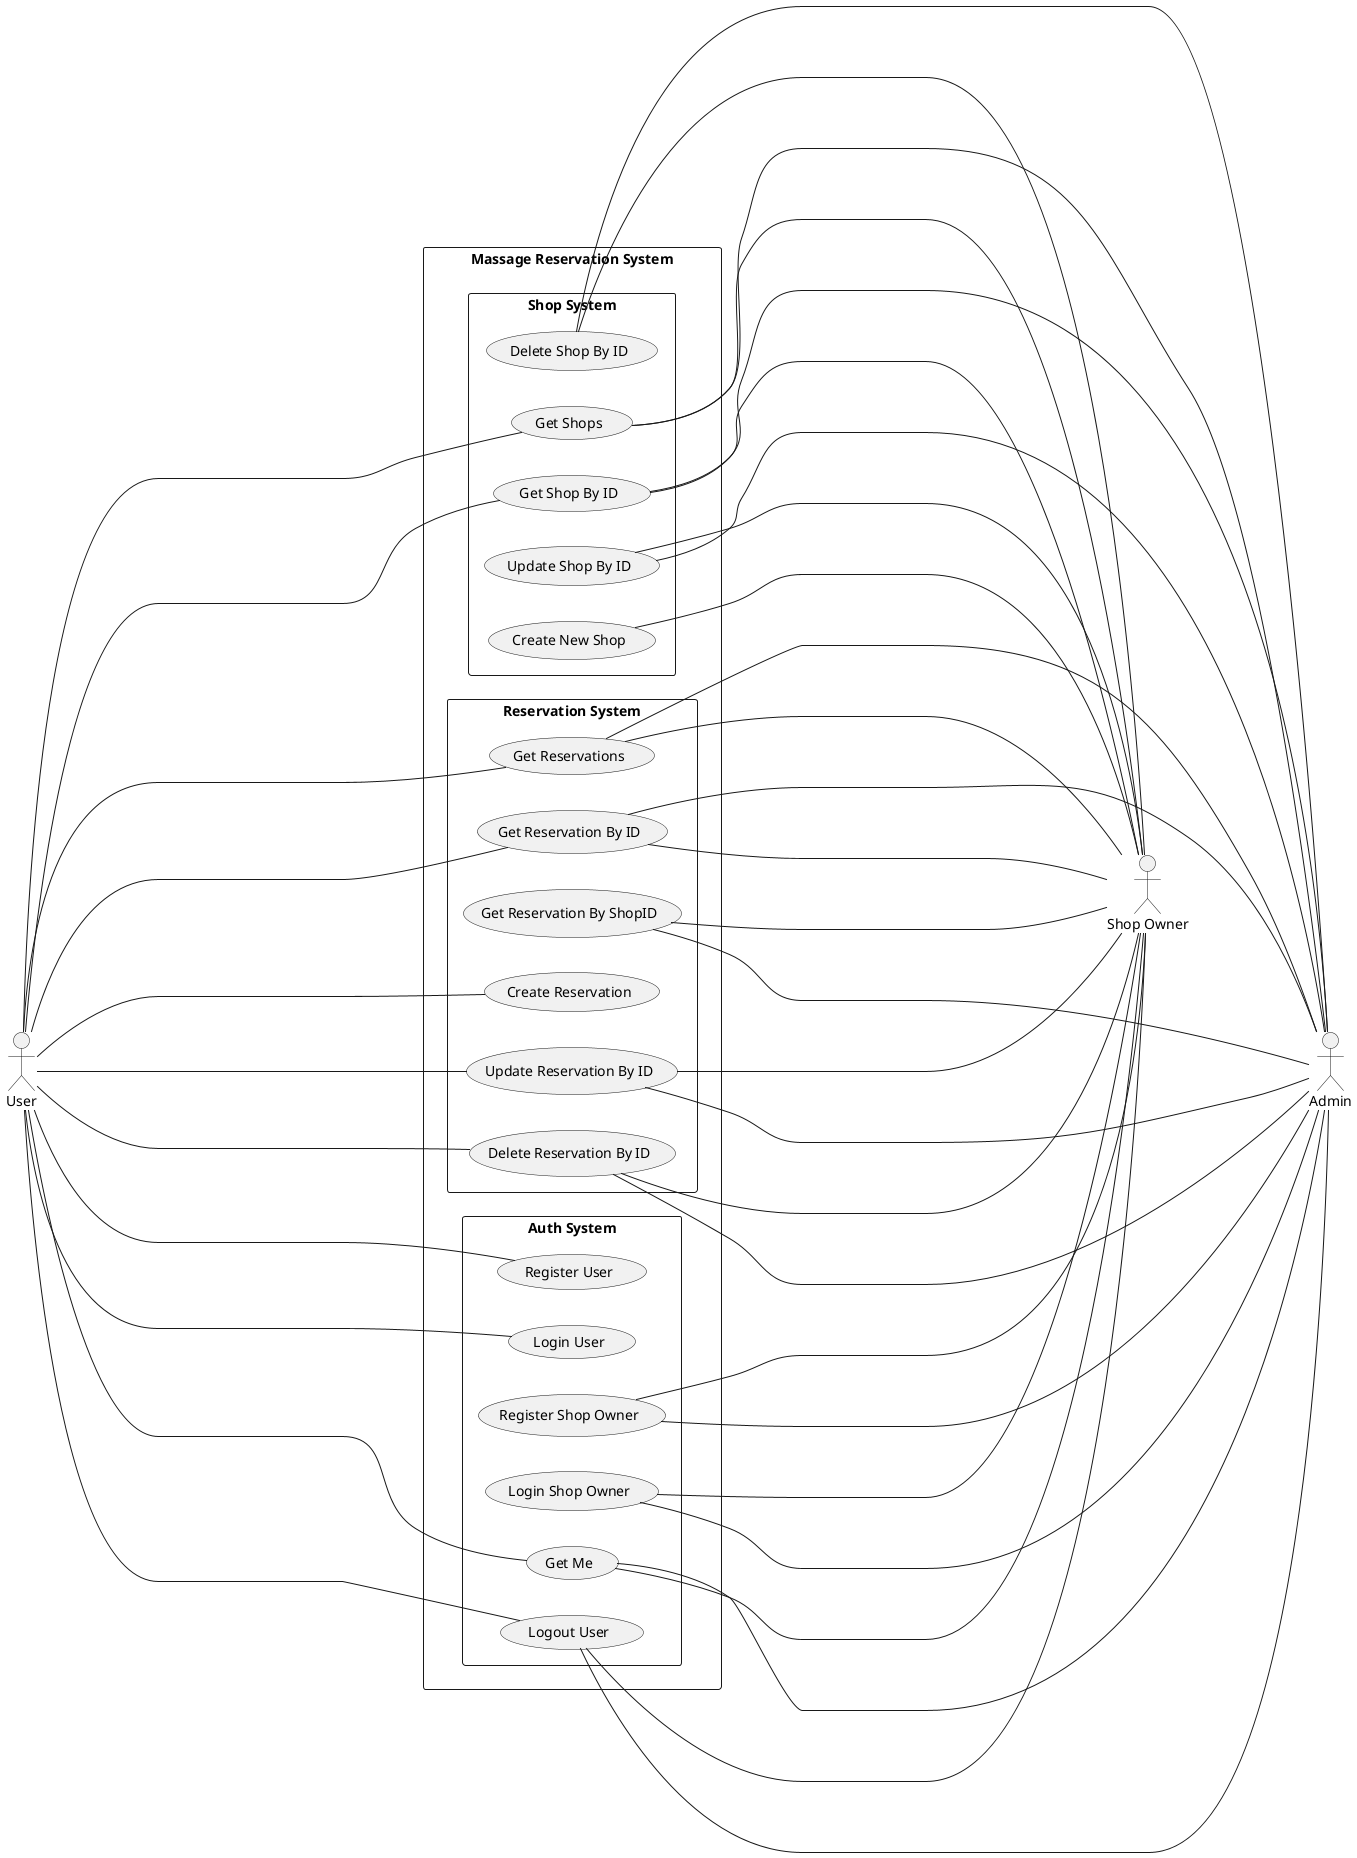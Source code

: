 @startuml Massage Reservation Use Case Diagram
left to right direction

actor "User" as user
actor "Shop Owner" as shopOwner
actor "Admin" as admin

rectangle "Massage Reservation System" as MassageReservationSystem {
    rectangle "Shop System" as ShopSystem {
        usecase "Get Shops" as getShops
        usecase "Get Shop By ID" as getShopByID
        usecase "Create New Shop" as createShop
        usecase "Update Shop By ID" as updateShopByID
        usecase "Delete Shop By ID" as deleteShopByID
    }

    rectangle "Reservation System" as ReservationSystem {
        usecase "Get Reservations" as getReservations
        usecase "Get Reservation By ID" as getReservationByID
        usecase "Get Reservation By ShopID" as getReservationByShopID
        usecase "Create Reservation" as createReservation
        usecase "Update Reservation By ID" as updateReservationByID
        usecase "Delete Reservation By ID" as deleteReservationByID
    }

    rectangle "Auth System" as AuthSystem {
        usecase "Register User" as registerUser
        usecase "Login User" as loginUser
        usecase "Register Shop Owner" as registerShopOwner
        usecase "Login Shop Owner" as loginShopOwner
        usecase "Get Me" as getMe
        usecase "Logout User" as logout
    }
}

user -------- getShops
user -------- getShopByID
user -------- createReservation
user -------- getReservations
user -------- getReservationByID
user -------- updateReservationByID
user -------- deleteReservationByID
user -------- registerUser
user -------- loginUser
user -------- getMe
user -------- logout

getShops -------- shopOwner
getShopByID -------- shopOwner
createShop -------- shopOwner
updateShopByID -------- shopOwner
deleteShopByID -------- shopOwner
getReservations -------- shopOwner
getReservationByID -------- shopOwner
getReservationByShopID -------- shopOwner
updateReservationByID -------- shopOwner
deleteReservationByID -------- shopOwner
registerShopOwner -------- shopOwner
loginShopOwner -------- shopOwner
getMe -------- shopOwner
logout -------- shopOwner

getShops ---------- admin
getShopByID ---------- admin
updateShopByID ---------- admin
deleteShopByID ---------- admin
getReservations ---------- admin
getReservationByID ---------- admin
getReservationByShopID ---------- admin
updateReservationByID ---------- admin
deleteReservationByID ---------- admin
registerShopOwner ---------- admin
loginShopOwner ---------- admin
getMe ---------- admin
logout ---------- admin

@enduml